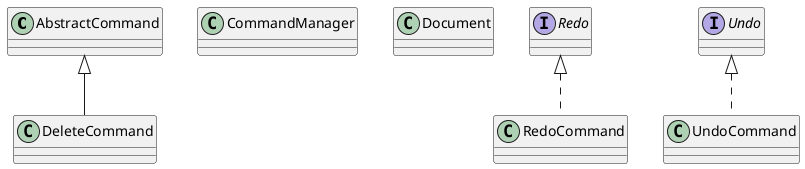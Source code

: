 @startuml Diagramme de classe
class AbstractCommand
class CommandManager
class DeleteCommand extends AbstractCommand

class Document
interface Redo
class RedoCommand implements Redo
interface Undo
class UndoCommand implements Undo

@enduml